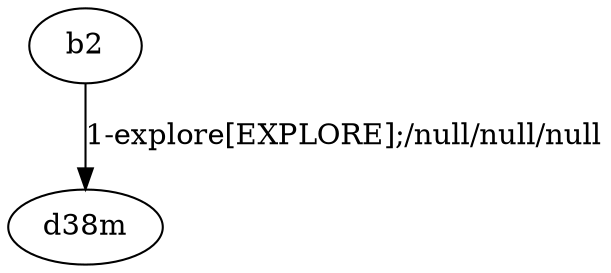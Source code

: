 # Total number of goals covered by this test: 1
# b2 --> d38m

digraph g {
"b2" -> "d38m" [label = "1-explore[EXPLORE];/null/null/null"];
}